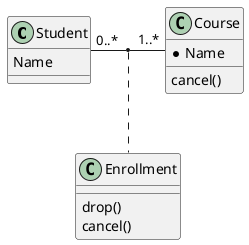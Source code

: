 @startuml
class Student {
  Name
}

class Course{
  *Name
  cancel()
}

class Enrollment {
  drop()
  cancel()
}

Student "0..*" - "1..*" Course
(Student, Course) .. Enrollment
@enduml